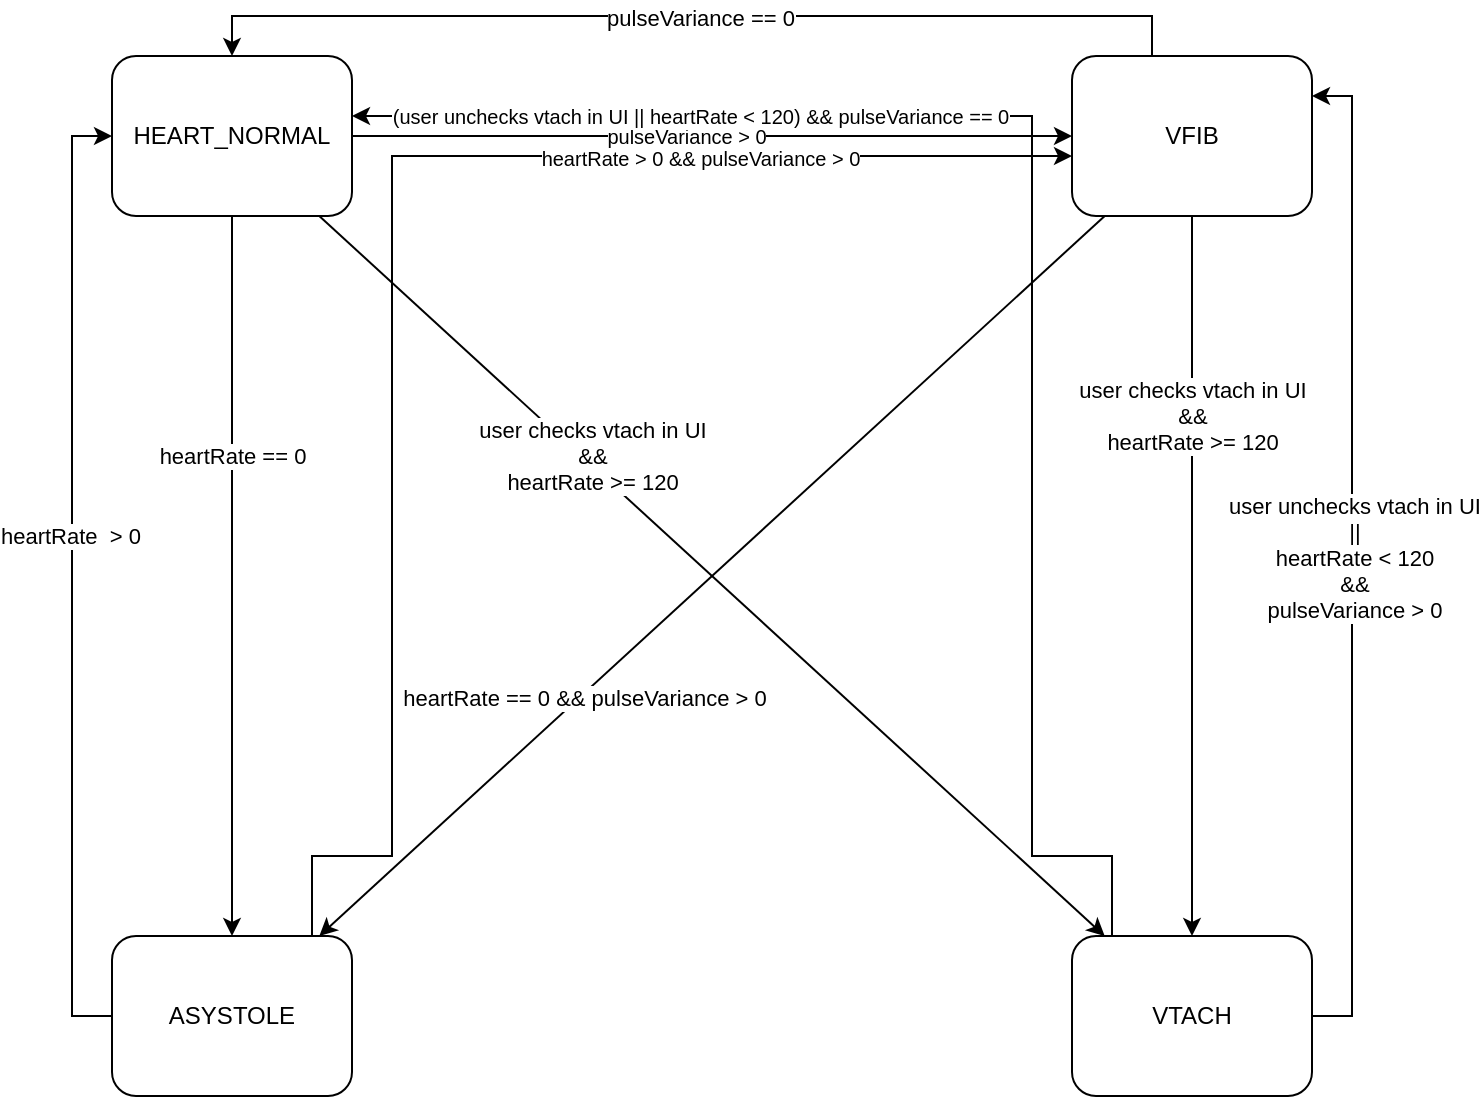 <mxfile version="22.1.2" type="device">
  <diagram name="Page-1" id="D84sOATcNcl_LM2VcYr4">
    <mxGraphModel dx="956" dy="557" grid="1" gridSize="10" guides="1" tooltips="1" connect="1" arrows="1" fold="1" page="0" pageScale="1" pageWidth="827" pageHeight="1169" math="0" shadow="0">
      <root>
        <mxCell id="0" />
        <mxCell id="1" parent="0" />
        <mxCell id="MHIMaUfiVuvA-a7i6rDE-5" style="rounded=0;orthogonalLoop=1;jettySize=auto;html=1;" edge="1" parent="1" source="MHIMaUfiVuvA-a7i6rDE-1" target="MHIMaUfiVuvA-a7i6rDE-2">
          <mxGeometry relative="1" as="geometry" />
        </mxCell>
        <mxCell id="MHIMaUfiVuvA-a7i6rDE-24" value="heartRate == 0" style="edgeLabel;html=1;align=center;verticalAlign=middle;resizable=0;points=[];" vertex="1" connectable="0" parent="MHIMaUfiVuvA-a7i6rDE-5">
          <mxGeometry x="-0.402" relative="1" as="geometry">
            <mxPoint y="12" as="offset" />
          </mxGeometry>
        </mxCell>
        <mxCell id="MHIMaUfiVuvA-a7i6rDE-6" style="rounded=0;orthogonalLoop=1;jettySize=auto;html=1;" edge="1" parent="1" source="MHIMaUfiVuvA-a7i6rDE-1" target="MHIMaUfiVuvA-a7i6rDE-3">
          <mxGeometry relative="1" as="geometry" />
        </mxCell>
        <mxCell id="MHIMaUfiVuvA-a7i6rDE-9" value="pulseVariance &amp;gt; 0" style="edgeLabel;html=1;align=center;verticalAlign=middle;resizable=0;points=[];fontSize=10;" vertex="1" connectable="0" parent="MHIMaUfiVuvA-a7i6rDE-6">
          <mxGeometry x="-0.283" y="-1" relative="1" as="geometry">
            <mxPoint x="38" y="-1" as="offset" />
          </mxGeometry>
        </mxCell>
        <mxCell id="MHIMaUfiVuvA-a7i6rDE-8" style="rounded=0;orthogonalLoop=1;jettySize=auto;html=1;" edge="1" parent="1" source="MHIMaUfiVuvA-a7i6rDE-1" target="MHIMaUfiVuvA-a7i6rDE-4">
          <mxGeometry relative="1" as="geometry" />
        </mxCell>
        <mxCell id="MHIMaUfiVuvA-a7i6rDE-12" value="user checks vtach in UI&lt;br&gt;&amp;amp;&amp;amp;&lt;br&gt;heartRate &amp;gt;= 120" style="edgeLabel;html=1;align=center;verticalAlign=middle;resizable=0;points=[];" vertex="1" connectable="0" parent="MHIMaUfiVuvA-a7i6rDE-8">
          <mxGeometry x="-0.007" y="-1" relative="1" as="geometry">
            <mxPoint x="-58" y="-60" as="offset" />
          </mxGeometry>
        </mxCell>
        <mxCell id="MHIMaUfiVuvA-a7i6rDE-1" value="HEART_NORMAL" style="rounded=1;whiteSpace=wrap;html=1;" vertex="1" parent="1">
          <mxGeometry x="120" y="200" width="120" height="80" as="geometry" />
        </mxCell>
        <mxCell id="MHIMaUfiVuvA-a7i6rDE-23" style="edgeStyle=orthogonalEdgeStyle;rounded=0;orthogonalLoop=1;jettySize=auto;html=1;" edge="1" parent="1" source="MHIMaUfiVuvA-a7i6rDE-2" target="MHIMaUfiVuvA-a7i6rDE-1">
          <mxGeometry relative="1" as="geometry">
            <Array as="points">
              <mxPoint x="100" y="680" />
              <mxPoint x="100" y="240.0" />
            </Array>
          </mxGeometry>
        </mxCell>
        <mxCell id="MHIMaUfiVuvA-a7i6rDE-25" value="heartRate&amp;nbsp; &amp;gt; 0" style="edgeLabel;html=1;align=center;verticalAlign=middle;resizable=0;points=[];" vertex="1" connectable="0" parent="MHIMaUfiVuvA-a7i6rDE-23">
          <mxGeometry x="-0.041" y="1" relative="1" as="geometry">
            <mxPoint y="-30" as="offset" />
          </mxGeometry>
        </mxCell>
        <mxCell id="MHIMaUfiVuvA-a7i6rDE-26" style="edgeStyle=orthogonalEdgeStyle;rounded=0;orthogonalLoop=1;jettySize=auto;html=1;" edge="1" parent="1" source="MHIMaUfiVuvA-a7i6rDE-2" target="MHIMaUfiVuvA-a7i6rDE-3">
          <mxGeometry relative="1" as="geometry">
            <Array as="points">
              <mxPoint x="220" y="600" />
              <mxPoint x="260" y="600" />
              <mxPoint x="260" y="250" />
            </Array>
          </mxGeometry>
        </mxCell>
        <mxCell id="MHIMaUfiVuvA-a7i6rDE-29" value="heartRate &amp;gt; 0 &amp;amp;&amp;amp; pulseVariance &amp;gt; 0" style="edgeLabel;html=1;align=center;verticalAlign=middle;resizable=0;points=[];fontSize=10;" vertex="1" connectable="0" parent="MHIMaUfiVuvA-a7i6rDE-26">
          <mxGeometry x="-0.623" y="1" relative="1" as="geometry">
            <mxPoint x="155" y="-284" as="offset" />
          </mxGeometry>
        </mxCell>
        <mxCell id="MHIMaUfiVuvA-a7i6rDE-2" value="ASYSTOLE" style="rounded=1;whiteSpace=wrap;html=1;" vertex="1" parent="1">
          <mxGeometry x="120" y="640" width="120" height="80" as="geometry" />
        </mxCell>
        <mxCell id="MHIMaUfiVuvA-a7i6rDE-7" style="rounded=0;orthogonalLoop=1;jettySize=auto;html=1;" edge="1" parent="1" source="MHIMaUfiVuvA-a7i6rDE-3" target="MHIMaUfiVuvA-a7i6rDE-4">
          <mxGeometry relative="1" as="geometry" />
        </mxCell>
        <mxCell id="MHIMaUfiVuvA-a7i6rDE-10" value="user checks vtach in UI&lt;br&gt;&amp;amp;&amp;amp;&lt;br&gt;heartRate &amp;gt;= 120" style="edgeLabel;html=1;align=center;verticalAlign=middle;resizable=0;points=[];" vertex="1" connectable="0" parent="MHIMaUfiVuvA-a7i6rDE-7">
          <mxGeometry x="-0.302" y="-2" relative="1" as="geometry">
            <mxPoint x="2" y="-26" as="offset" />
          </mxGeometry>
        </mxCell>
        <mxCell id="MHIMaUfiVuvA-a7i6rDE-11" style="edgeStyle=orthogonalEdgeStyle;rounded=0;orthogonalLoop=1;jettySize=auto;html=1;" edge="1" parent="1" source="MHIMaUfiVuvA-a7i6rDE-3" target="MHIMaUfiVuvA-a7i6rDE-1">
          <mxGeometry relative="1" as="geometry">
            <Array as="points">
              <mxPoint x="640" y="180" />
              <mxPoint x="180" y="180" />
            </Array>
          </mxGeometry>
        </mxCell>
        <mxCell id="MHIMaUfiVuvA-a7i6rDE-15" value="pulseVariance == 0" style="edgeLabel;html=1;align=center;verticalAlign=middle;resizable=0;points=[];" vertex="1" connectable="0" parent="MHIMaUfiVuvA-a7i6rDE-11">
          <mxGeometry x="-0.693" y="1" relative="1" as="geometry">
            <mxPoint x="-169" as="offset" />
          </mxGeometry>
        </mxCell>
        <mxCell id="MHIMaUfiVuvA-a7i6rDE-27" style="rounded=0;orthogonalLoop=1;jettySize=auto;html=1;" edge="1" parent="1" source="MHIMaUfiVuvA-a7i6rDE-3" target="MHIMaUfiVuvA-a7i6rDE-2">
          <mxGeometry relative="1" as="geometry" />
        </mxCell>
        <mxCell id="MHIMaUfiVuvA-a7i6rDE-32" value="heartRate == 0 &amp;amp;&amp;amp; pulseVariance &amp;gt; 0" style="edgeLabel;html=1;align=center;verticalAlign=middle;resizable=0;points=[];" vertex="1" connectable="0" parent="MHIMaUfiVuvA-a7i6rDE-27">
          <mxGeometry x="0.33" y="1" relative="1" as="geometry">
            <mxPoint as="offset" />
          </mxGeometry>
        </mxCell>
        <mxCell id="MHIMaUfiVuvA-a7i6rDE-3" value="VFIB" style="rounded=1;whiteSpace=wrap;html=1;" vertex="1" parent="1">
          <mxGeometry x="600" y="200" width="120" height="80" as="geometry" />
        </mxCell>
        <mxCell id="MHIMaUfiVuvA-a7i6rDE-13" style="edgeStyle=orthogonalEdgeStyle;rounded=0;orthogonalLoop=1;jettySize=auto;html=1;" edge="1" parent="1" source="MHIMaUfiVuvA-a7i6rDE-4" target="MHIMaUfiVuvA-a7i6rDE-1">
          <mxGeometry relative="1" as="geometry">
            <Array as="points">
              <mxPoint x="620" y="600" />
              <mxPoint x="580" y="600" />
              <mxPoint x="580" y="230" />
            </Array>
          </mxGeometry>
        </mxCell>
        <mxCell id="MHIMaUfiVuvA-a7i6rDE-14" value="(user unchecks vtach in UI || heartRate &amp;lt; 120) &amp;amp;&amp;amp; pulseVariance == 0" style="edgeLabel;html=1;align=center;verticalAlign=middle;resizable=0;points=[];fontSize=10;" vertex="1" connectable="0" parent="MHIMaUfiVuvA-a7i6rDE-13">
          <mxGeometry x="-0.154" relative="1" as="geometry">
            <mxPoint x="-166" y="-116" as="offset" />
          </mxGeometry>
        </mxCell>
        <mxCell id="MHIMaUfiVuvA-a7i6rDE-16" style="edgeStyle=orthogonalEdgeStyle;rounded=0;orthogonalLoop=1;jettySize=auto;html=1;" edge="1" parent="1" source="MHIMaUfiVuvA-a7i6rDE-4" target="MHIMaUfiVuvA-a7i6rDE-3">
          <mxGeometry relative="1" as="geometry">
            <Array as="points">
              <mxPoint x="740" y="680" />
              <mxPoint x="740" y="220" />
            </Array>
          </mxGeometry>
        </mxCell>
        <mxCell id="MHIMaUfiVuvA-a7i6rDE-17" value="user unchecks vtach in UI&lt;br&gt;||&lt;br&gt;heartRate &amp;lt; 120&lt;br&gt;&amp;amp;&amp;amp;&lt;br&gt;pulseVariance &amp;gt; 0" style="edgeLabel;html=1;align=center;verticalAlign=middle;resizable=0;points=[];" vertex="1" connectable="0" parent="MHIMaUfiVuvA-a7i6rDE-16">
          <mxGeometry x="0.765" y="-1" relative="1" as="geometry">
            <mxPoint y="192" as="offset" />
          </mxGeometry>
        </mxCell>
        <mxCell id="MHIMaUfiVuvA-a7i6rDE-4" value="VTACH" style="rounded=1;whiteSpace=wrap;html=1;" vertex="1" parent="1">
          <mxGeometry x="600" y="640" width="120" height="80" as="geometry" />
        </mxCell>
      </root>
    </mxGraphModel>
  </diagram>
</mxfile>
